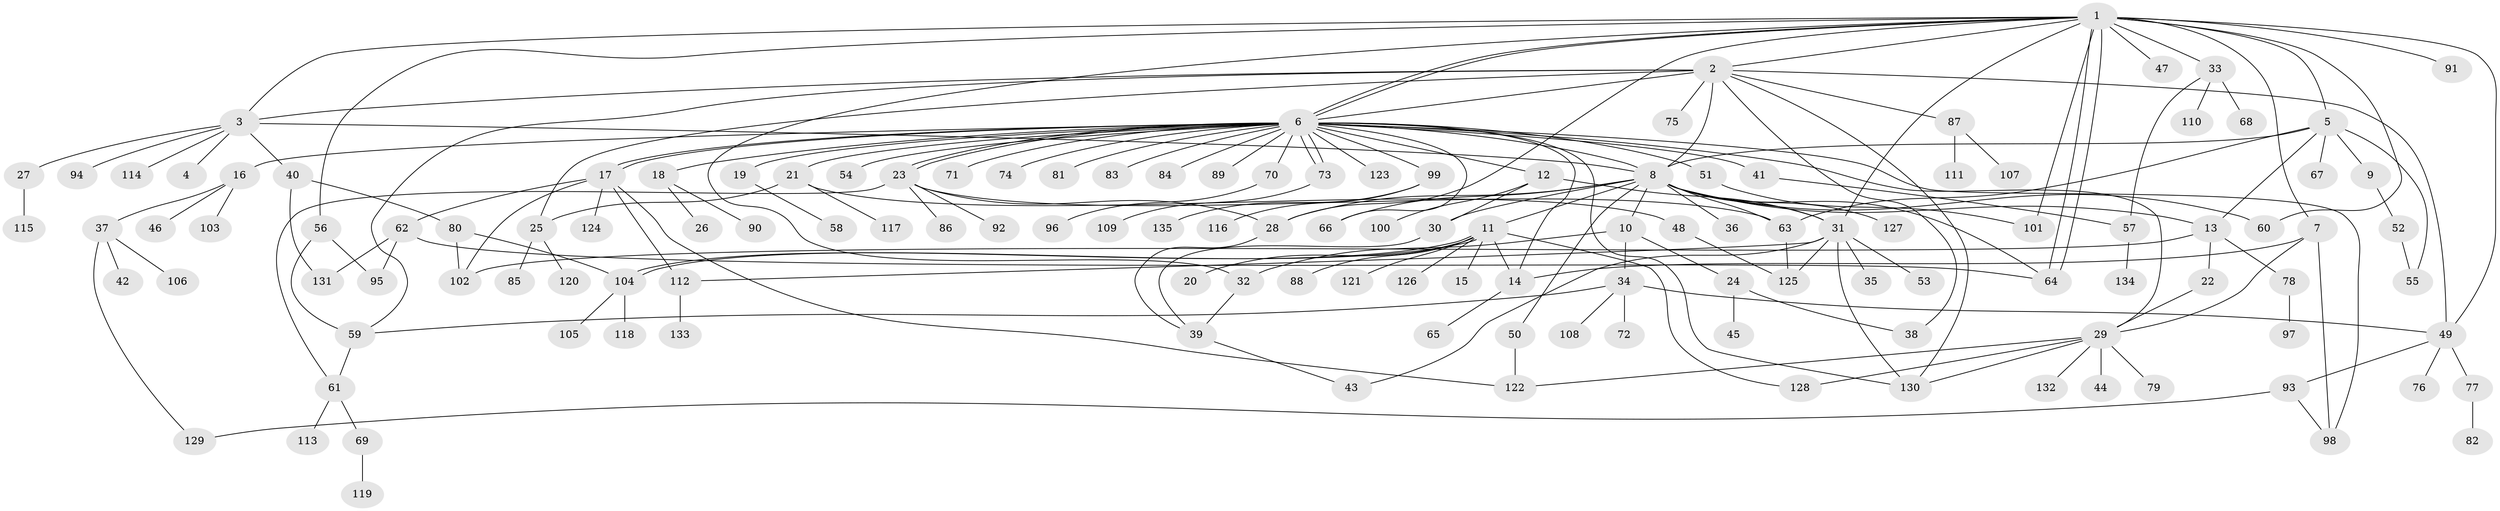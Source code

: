 // coarse degree distribution, {20: 0.009433962264150943, 11: 0.009433962264150943, 8: 0.009433962264150943, 1: 0.49056603773584906, 5: 0.02830188679245283, 30: 0.009433962264150943, 19: 0.009433962264150943, 2: 0.16037735849056603, 9: 0.018867924528301886, 4: 0.0660377358490566, 6: 0.02830188679245283, 10: 0.018867924528301886, 3: 0.1320754716981132, 7: 0.009433962264150943}
// Generated by graph-tools (version 1.1) at 2025/23/03/03/25 07:23:52]
// undirected, 135 vertices, 192 edges
graph export_dot {
graph [start="1"]
  node [color=gray90,style=filled];
  1;
  2;
  3;
  4;
  5;
  6;
  7;
  8;
  9;
  10;
  11;
  12;
  13;
  14;
  15;
  16;
  17;
  18;
  19;
  20;
  21;
  22;
  23;
  24;
  25;
  26;
  27;
  28;
  29;
  30;
  31;
  32;
  33;
  34;
  35;
  36;
  37;
  38;
  39;
  40;
  41;
  42;
  43;
  44;
  45;
  46;
  47;
  48;
  49;
  50;
  51;
  52;
  53;
  54;
  55;
  56;
  57;
  58;
  59;
  60;
  61;
  62;
  63;
  64;
  65;
  66;
  67;
  68;
  69;
  70;
  71;
  72;
  73;
  74;
  75;
  76;
  77;
  78;
  79;
  80;
  81;
  82;
  83;
  84;
  85;
  86;
  87;
  88;
  89;
  90;
  91;
  92;
  93;
  94;
  95;
  96;
  97;
  98;
  99;
  100;
  101;
  102;
  103;
  104;
  105;
  106;
  107;
  108;
  109;
  110;
  111;
  112;
  113;
  114;
  115;
  116;
  117;
  118;
  119;
  120;
  121;
  122;
  123;
  124;
  125;
  126;
  127;
  128;
  129;
  130;
  131;
  132;
  133;
  134;
  135;
  1 -- 2;
  1 -- 3;
  1 -- 5;
  1 -- 6;
  1 -- 6;
  1 -- 7;
  1 -- 28;
  1 -- 31;
  1 -- 32;
  1 -- 33;
  1 -- 47;
  1 -- 49;
  1 -- 56;
  1 -- 60;
  1 -- 64;
  1 -- 64;
  1 -- 91;
  1 -- 101;
  2 -- 3;
  2 -- 6;
  2 -- 8;
  2 -- 25;
  2 -- 38;
  2 -- 49;
  2 -- 59;
  2 -- 75;
  2 -- 87;
  2 -- 130;
  3 -- 4;
  3 -- 8;
  3 -- 27;
  3 -- 40;
  3 -- 94;
  3 -- 114;
  5 -- 8;
  5 -- 9;
  5 -- 13;
  5 -- 55;
  5 -- 63;
  5 -- 67;
  6 -- 8;
  6 -- 12;
  6 -- 14;
  6 -- 16;
  6 -- 17;
  6 -- 17;
  6 -- 18;
  6 -- 19;
  6 -- 21;
  6 -- 23;
  6 -- 23;
  6 -- 29;
  6 -- 41;
  6 -- 51;
  6 -- 54;
  6 -- 66;
  6 -- 70;
  6 -- 71;
  6 -- 73;
  6 -- 73;
  6 -- 74;
  6 -- 81;
  6 -- 83;
  6 -- 84;
  6 -- 89;
  6 -- 98;
  6 -- 99;
  6 -- 123;
  6 -- 130;
  7 -- 14;
  7 -- 29;
  7 -- 98;
  8 -- 10;
  8 -- 11;
  8 -- 13;
  8 -- 28;
  8 -- 30;
  8 -- 31;
  8 -- 36;
  8 -- 50;
  8 -- 60;
  8 -- 63;
  8 -- 64;
  8 -- 66;
  8 -- 127;
  9 -- 52;
  10 -- 24;
  10 -- 32;
  10 -- 34;
  11 -- 14;
  11 -- 15;
  11 -- 20;
  11 -- 88;
  11 -- 104;
  11 -- 104;
  11 -- 121;
  11 -- 126;
  11 -- 128;
  12 -- 30;
  12 -- 31;
  12 -- 100;
  13 -- 22;
  13 -- 78;
  13 -- 102;
  14 -- 65;
  16 -- 37;
  16 -- 46;
  16 -- 103;
  17 -- 62;
  17 -- 102;
  17 -- 112;
  17 -- 122;
  17 -- 124;
  18 -- 26;
  18 -- 90;
  19 -- 58;
  21 -- 25;
  21 -- 48;
  21 -- 117;
  22 -- 29;
  23 -- 28;
  23 -- 61;
  23 -- 63;
  23 -- 86;
  23 -- 92;
  24 -- 38;
  24 -- 45;
  25 -- 85;
  25 -- 120;
  27 -- 115;
  28 -- 39;
  29 -- 44;
  29 -- 79;
  29 -- 122;
  29 -- 128;
  29 -- 130;
  29 -- 132;
  30 -- 39;
  31 -- 35;
  31 -- 43;
  31 -- 53;
  31 -- 112;
  31 -- 125;
  31 -- 130;
  32 -- 39;
  33 -- 57;
  33 -- 68;
  33 -- 110;
  34 -- 49;
  34 -- 59;
  34 -- 72;
  34 -- 108;
  37 -- 42;
  37 -- 106;
  37 -- 129;
  39 -- 43;
  40 -- 80;
  40 -- 131;
  41 -- 57;
  48 -- 125;
  49 -- 76;
  49 -- 77;
  49 -- 93;
  50 -- 122;
  51 -- 101;
  52 -- 55;
  56 -- 59;
  56 -- 95;
  57 -- 134;
  59 -- 61;
  61 -- 69;
  61 -- 113;
  62 -- 64;
  62 -- 95;
  62 -- 131;
  63 -- 125;
  69 -- 119;
  70 -- 96;
  73 -- 109;
  77 -- 82;
  78 -- 97;
  80 -- 102;
  80 -- 104;
  87 -- 107;
  87 -- 111;
  93 -- 98;
  93 -- 129;
  99 -- 116;
  99 -- 135;
  104 -- 105;
  104 -- 118;
  112 -- 133;
}
